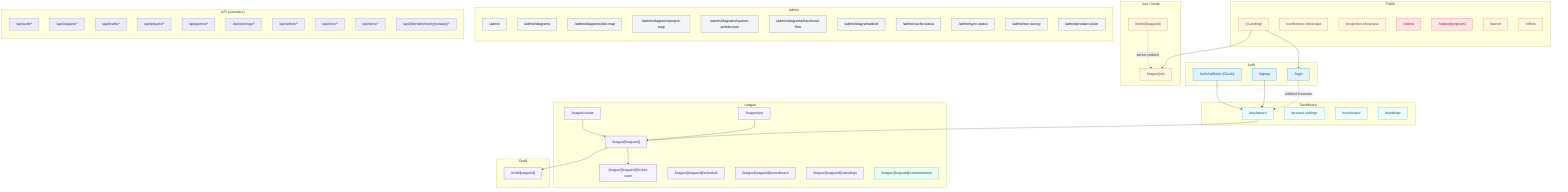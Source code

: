 %% CFB Fantasy - Site Map (Web Active)
%% Generated: 2025-09-10T14:19:14Z
flowchart TD
  %% Color classes
  classDef public fill:#FFF7E6,stroke:#D97706,color:#78350F,stroke-width:1px;
  classDef auth fill:#E0F2FE,stroke:#0284C7,color:#0C4A6E,stroke-width:1px;
  classDef user fill:#ECFEFF,stroke:#06B6D4,color:#164E63,stroke-width:1px;
  classDef league fill:#F5F3FF,stroke:#7C3AED,color:#312E81,stroke-width:1px;
  classDef commish fill:#ECFDF5,stroke:#10B981,color:#064E3B,stroke-width:1px;
  classDef admin fill:#F3F4F6,stroke:#6B7280,color:#111827,stroke-width:1px;
  classDef content fill:#FFE4E6,stroke:#F43F5E,color:#881337,stroke-width:1px;

  %% ===== Public =====
  subgraph Public
    direction TB
    root["/ (Landing)"]:::public
    conf["/conference-showcase"]:::public
    proj["/projection-showcase"]:::public
    videos["/videos"]:::content
    videosProgram["/videos/[program]"]:::content
    launch["/launch"]:::public
    offline["/offline"]:::public
  end

  %% ===== Auth =====
  subgraph Auth
    direction TB
    login["/login"]:::auth
    signup["/signup"]:::auth
    authCallback["/auth/callback (OAuth)"]:::auth
  end

  %% ===== Join / Invite =====
  subgraph Join_Invite["Join / Invite"]
    direction TB
    leagueJoin["/league/join"]:::public
    invite["/invite/[leagueId]"]:::public
  end

  %% ===== Dashboard =====
  subgraph Dashboard
    direction TB
    dash["/dashboard"]:::user
    acct["/account-settings"]:::user
    score["/scoreboard"]:::user
    standings["/standings"]:::user
  end

  %% ===== League =====
  subgraph League
    direction TB
    leagueHome["/league/[leagueId]"]:::league
    locker["/league/[leagueId]/locker-room"]:::league
    schedule["/league/[leagueId]/schedule"]:::league
    scoreboardL["/league/[leagueId]/scoreboard"]:::league
    standingsL["/league/[leagueId]/standings"]:::league
    settings["/league/[leagueId]/commissioner"]:::commish
    createLeague["/league/create"]:::league
    joinLeague["/league/join"]:::league
  end

  %% ===== Draft =====
  subgraph Draft
    direction TB
    draft["/draft/[leagueId]"]:::league
  end

  %% ===== Admin =====
  subgraph Admin
    direction TB
    adminRoot["/admin"]:::admin
    adminDiagrams["/admin/diagrams"]:::admin
    adminSiteMap["/admin/diagrams/site-map"]:::admin
    adminProjMap["/admin/diagrams/project-map"]:::admin
    adminSysArch["/admin/diagrams/system-architecture"]:::admin
    adminFlows["/admin/diagrams/functional-flow"]:::admin
    adminDraft["/admin/diagrams/draft"]:::admin
    adminCache["/admin/cache-status"]:::admin
    adminSync["/admin/sync-status"]:::admin
    adminSurvey["/admin/sec-survey"]:::admin
    adminPV["/admin/product-vision"]:::admin
  end

  %% ===== API (summary only) =====
  subgraph API_Summary["API (summary)"]
    direction TB
    apiAuth["/api/auth/*"]
    apiLeagues["/api/leagues/*"]
    apiDrafts["/api/drafts/*"]
    apiPlayers["/api/players/*"]
    apiGames["/api/games/*"]
    apiRankings["/api/rankings/*"]
    apiAdmin["/api/admin/*"]
    apiCron["/api/cron/*"]
    apiDocs["/api/docs/*"]
    apiExternal["/api/{blender|meshy|runway}/*"]
  end

  %% ===== Key flows / redirects =====
  root --> login
  root --> leagueJoin
  login -. redirect if session .-> dash
  signup --> dash
  authCallback --> dash
  invite -. server redirect .-> leagueJoin
  dash --> leagueHome
  leagueHome --> draft
  leagueHome --> locker
  joinLeague --> leagueHome
  createLeague --> leagueHome